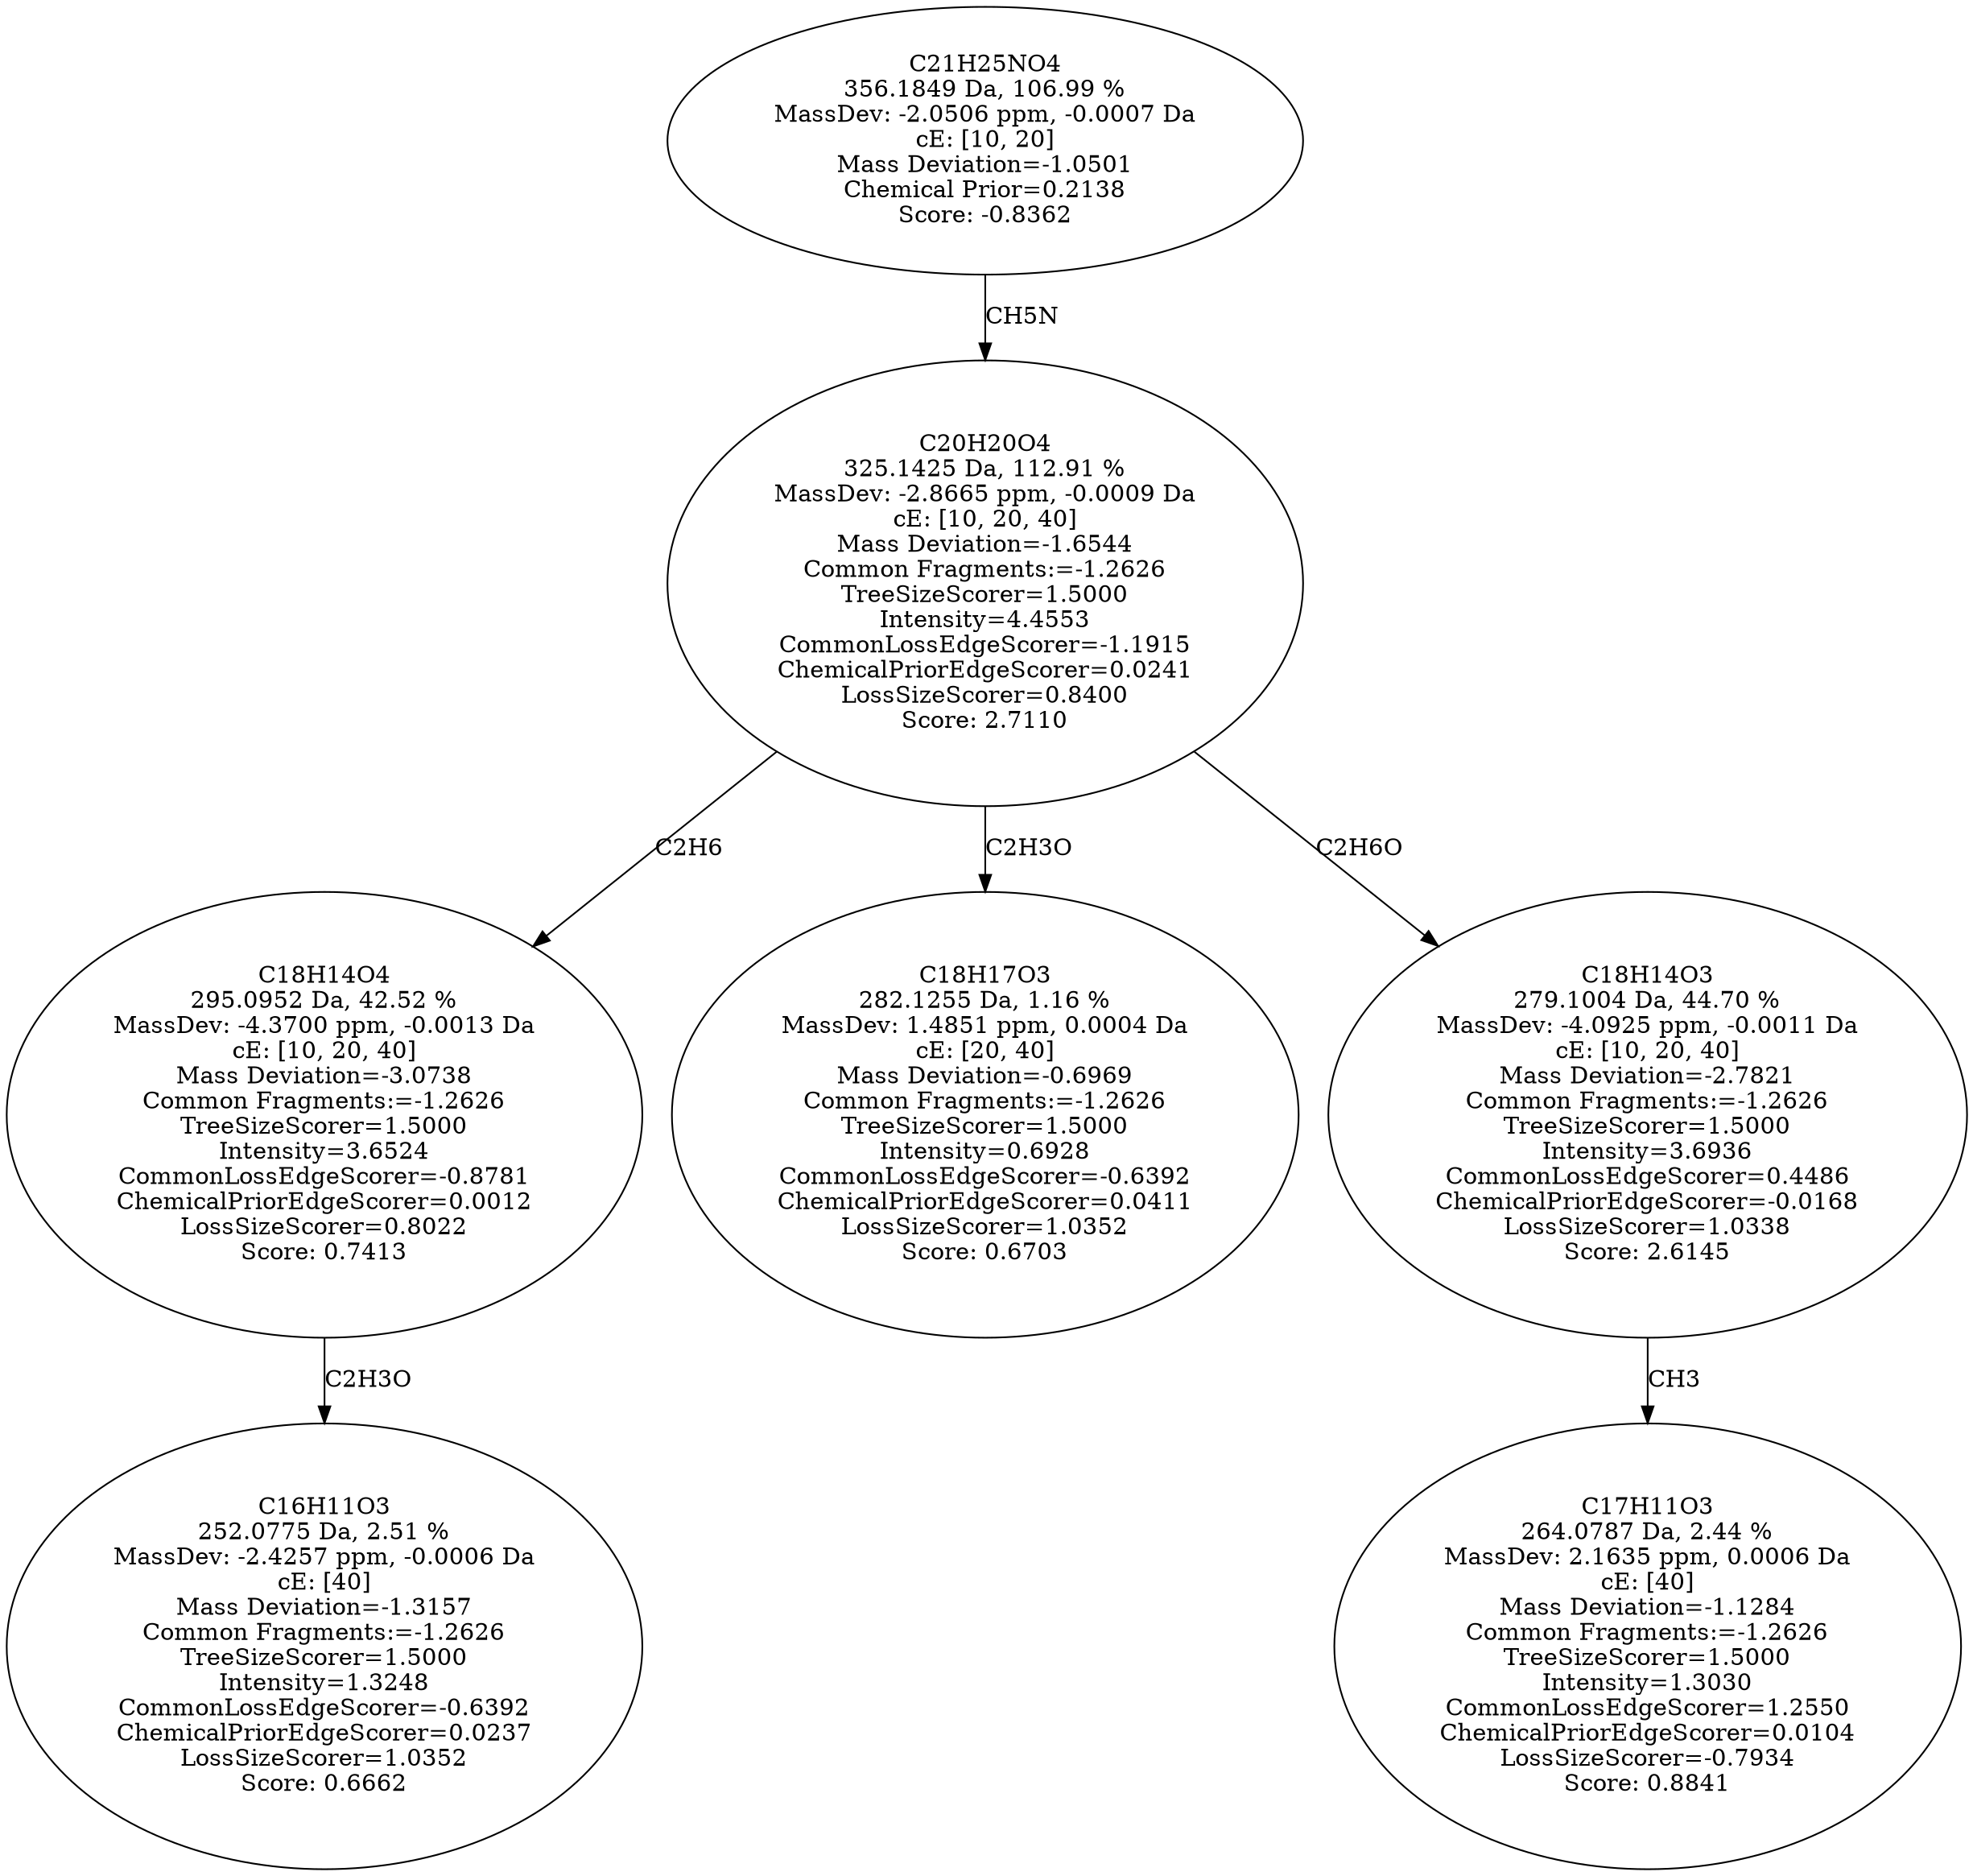 strict digraph {
v1 [label="C16H11O3\n252.0775 Da, 2.51 %\nMassDev: -2.4257 ppm, -0.0006 Da\ncE: [40]\nMass Deviation=-1.3157\nCommon Fragments:=-1.2626\nTreeSizeScorer=1.5000\nIntensity=1.3248\nCommonLossEdgeScorer=-0.6392\nChemicalPriorEdgeScorer=0.0237\nLossSizeScorer=1.0352\nScore: 0.6662"];
v2 [label="C18H14O4\n295.0952 Da, 42.52 %\nMassDev: -4.3700 ppm, -0.0013 Da\ncE: [10, 20, 40]\nMass Deviation=-3.0738\nCommon Fragments:=-1.2626\nTreeSizeScorer=1.5000\nIntensity=3.6524\nCommonLossEdgeScorer=-0.8781\nChemicalPriorEdgeScorer=0.0012\nLossSizeScorer=0.8022\nScore: 0.7413"];
v3 [label="C18H17O3\n282.1255 Da, 1.16 %\nMassDev: 1.4851 ppm, 0.0004 Da\ncE: [20, 40]\nMass Deviation=-0.6969\nCommon Fragments:=-1.2626\nTreeSizeScorer=1.5000\nIntensity=0.6928\nCommonLossEdgeScorer=-0.6392\nChemicalPriorEdgeScorer=0.0411\nLossSizeScorer=1.0352\nScore: 0.6703"];
v4 [label="C17H11O3\n264.0787 Da, 2.44 %\nMassDev: 2.1635 ppm, 0.0006 Da\ncE: [40]\nMass Deviation=-1.1284\nCommon Fragments:=-1.2626\nTreeSizeScorer=1.5000\nIntensity=1.3030\nCommonLossEdgeScorer=1.2550\nChemicalPriorEdgeScorer=0.0104\nLossSizeScorer=-0.7934\nScore: 0.8841"];
v5 [label="C18H14O3\n279.1004 Da, 44.70 %\nMassDev: -4.0925 ppm, -0.0011 Da\ncE: [10, 20, 40]\nMass Deviation=-2.7821\nCommon Fragments:=-1.2626\nTreeSizeScorer=1.5000\nIntensity=3.6936\nCommonLossEdgeScorer=0.4486\nChemicalPriorEdgeScorer=-0.0168\nLossSizeScorer=1.0338\nScore: 2.6145"];
v6 [label="C20H20O4\n325.1425 Da, 112.91 %\nMassDev: -2.8665 ppm, -0.0009 Da\ncE: [10, 20, 40]\nMass Deviation=-1.6544\nCommon Fragments:=-1.2626\nTreeSizeScorer=1.5000\nIntensity=4.4553\nCommonLossEdgeScorer=-1.1915\nChemicalPriorEdgeScorer=0.0241\nLossSizeScorer=0.8400\nScore: 2.7110"];
v7 [label="C21H25NO4\n356.1849 Da, 106.99 %\nMassDev: -2.0506 ppm, -0.0007 Da\ncE: [10, 20]\nMass Deviation=-1.0501\nChemical Prior=0.2138\nScore: -0.8362"];
v2 -> v1 [label="C2H3O"];
v6 -> v2 [label="C2H6"];
v6 -> v3 [label="C2H3O"];
v5 -> v4 [label="CH3"];
v6 -> v5 [label="C2H6O"];
v7 -> v6 [label="CH5N"];
}